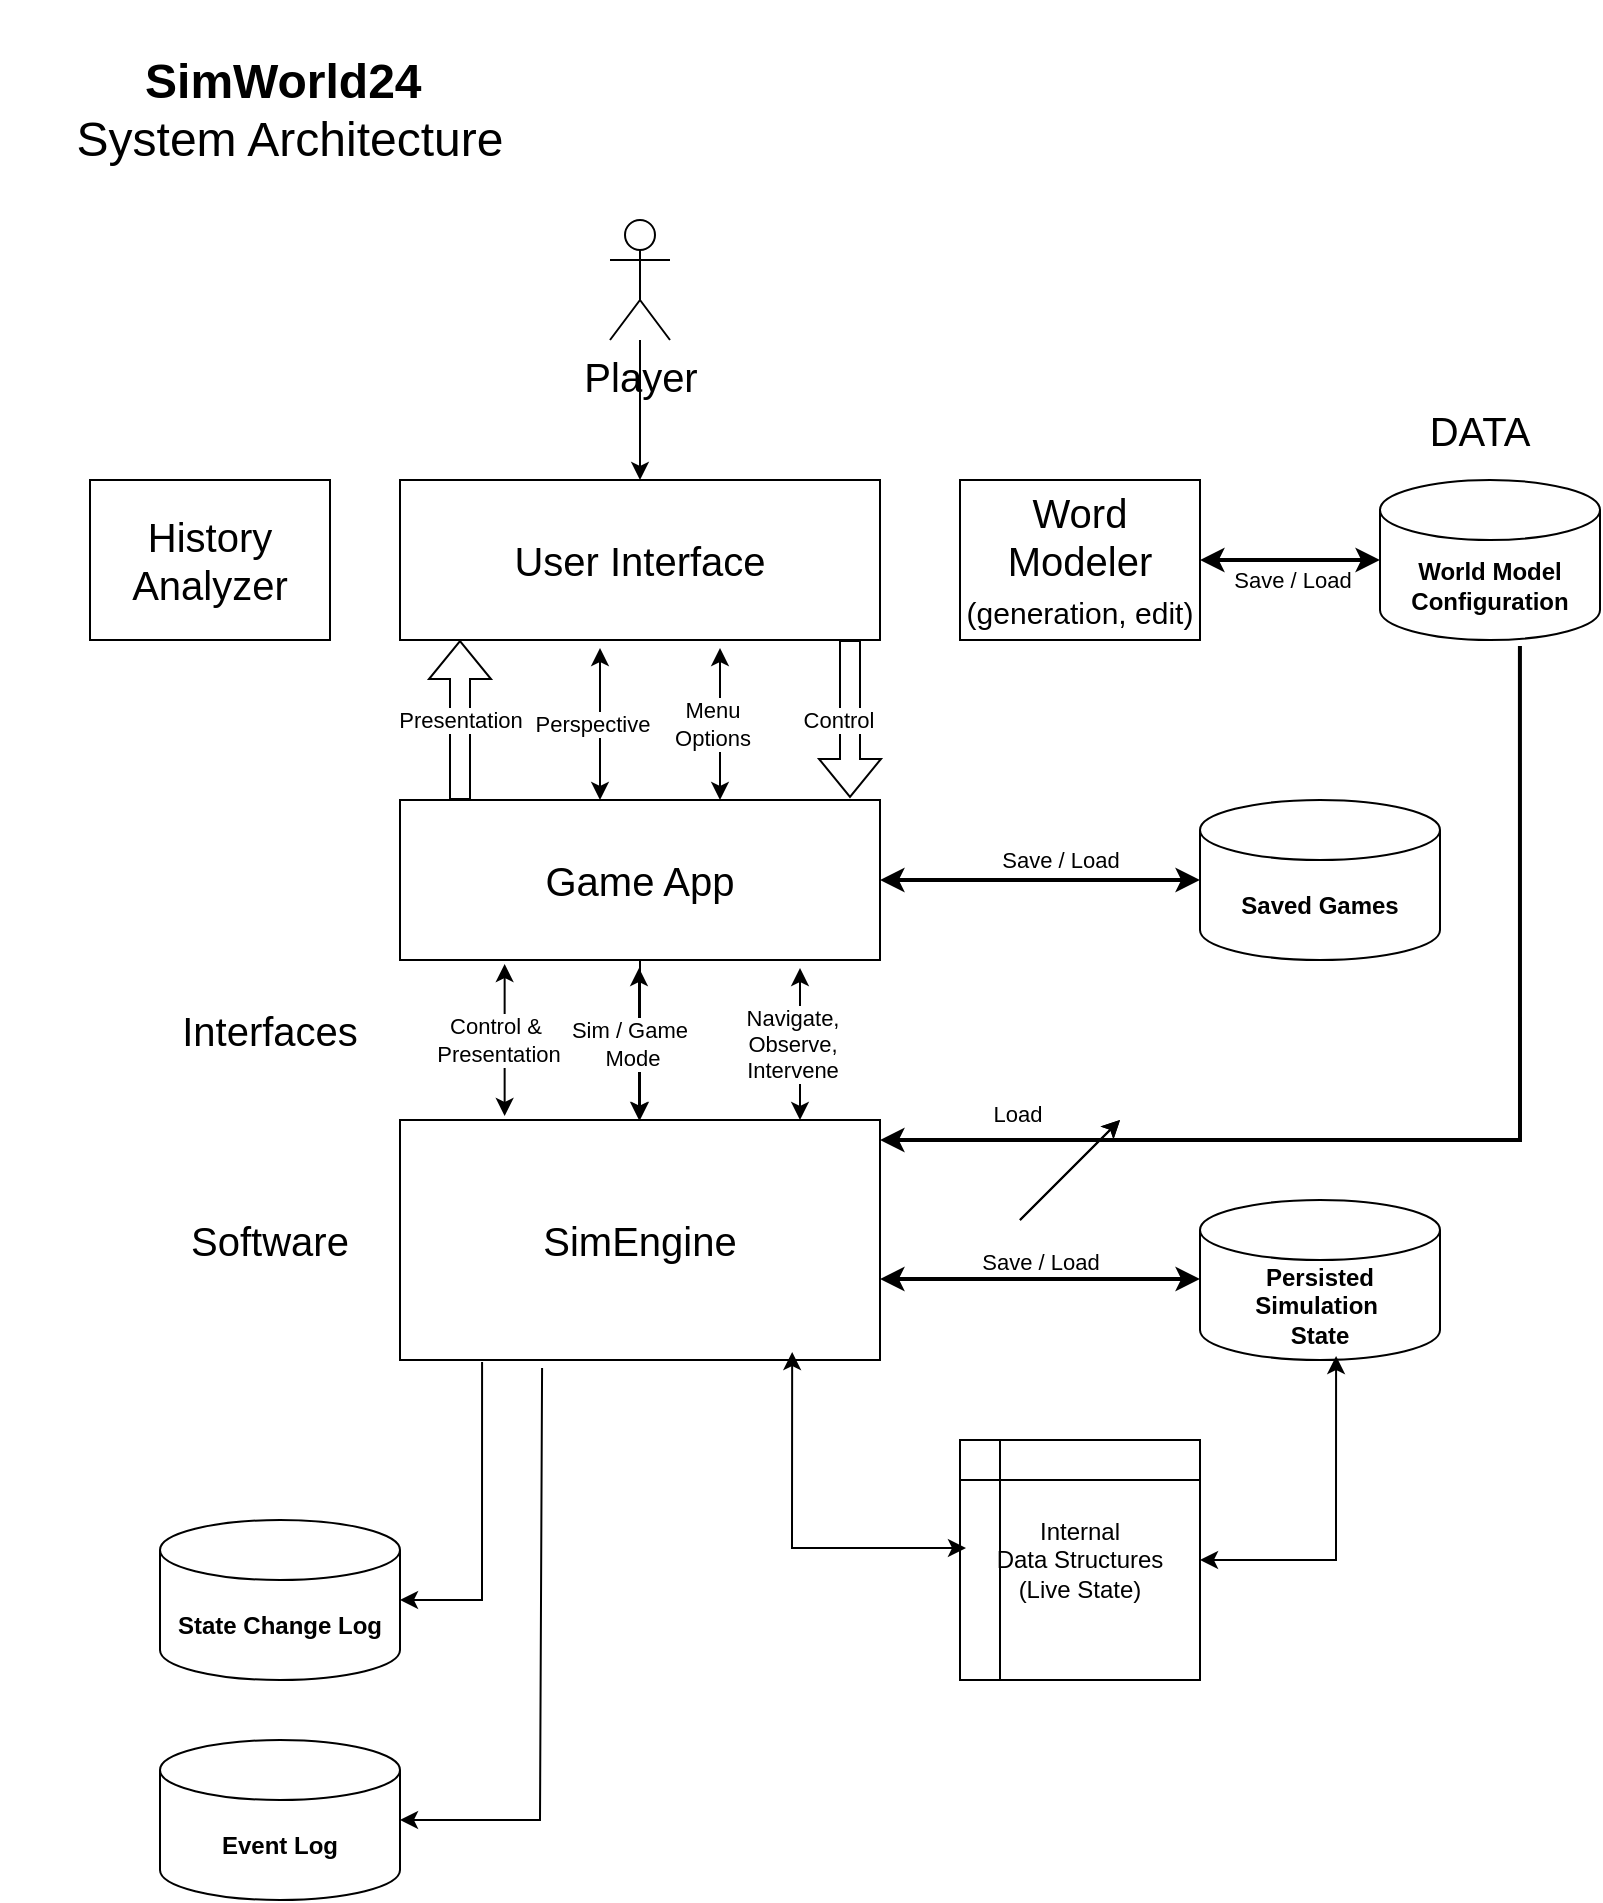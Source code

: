 <mxfile version="24.8.2">
  <diagram name="Page-1" id="v4B5kp2a3wThJGpyLibA">
    <mxGraphModel dx="1426" dy="747" grid="1" gridSize="10" guides="1" tooltips="1" connect="1" arrows="1" fold="1" page="1" pageScale="1" pageWidth="850" pageHeight="1100" math="0" shadow="0">
      <root>
        <mxCell id="0" />
        <mxCell id="1" parent="0" />
        <mxCell id="eeeyzdLkQL6xJkcmhthS-1" value="&lt;b style=&quot;font-size: 24px;&quot;&gt;SimWorld24&amp;nbsp;&lt;/b&gt;&lt;div style=&quot;font-size: 24px;&quot;&gt;System Architecture&lt;/div&gt;" style="text;strokeColor=none;align=center;fillColor=none;html=1;verticalAlign=middle;whiteSpace=wrap;rounded=0;fontSize=24;" vertex="1" parent="1">
          <mxGeometry width="290" height="110" as="geometry" />
        </mxCell>
        <mxCell id="eeeyzdLkQL6xJkcmhthS-2" value="SimEngine" style="rounded=0;whiteSpace=wrap;html=1;fontSize=20;" vertex="1" parent="1">
          <mxGeometry x="200" y="560" width="240" height="120" as="geometry" />
        </mxCell>
        <mxCell id="eeeyzdLkQL6xJkcmhthS-31" value="" style="edgeStyle=orthogonalEdgeStyle;rounded=0;orthogonalLoop=1;jettySize=auto;html=1;" edge="1" parent="1" source="eeeyzdLkQL6xJkcmhthS-3" target="eeeyzdLkQL6xJkcmhthS-13">
          <mxGeometry relative="1" as="geometry" />
        </mxCell>
        <mxCell id="eeeyzdLkQL6xJkcmhthS-3" value="&lt;font style=&quot;font-size: 20px;&quot;&gt;Player&lt;/font&gt;" style="shape=umlActor;verticalLabelPosition=bottom;verticalAlign=top;html=1;outlineConnect=0;" vertex="1" parent="1">
          <mxGeometry x="305" y="110" width="30" height="60" as="geometry" />
        </mxCell>
        <mxCell id="eeeyzdLkQL6xJkcmhthS-40" value="" style="edgeStyle=orthogonalEdgeStyle;rounded=0;orthogonalLoop=1;jettySize=auto;html=1;" edge="1" parent="1" source="eeeyzdLkQL6xJkcmhthS-5" target="eeeyzdLkQL6xJkcmhthS-2">
          <mxGeometry relative="1" as="geometry" />
        </mxCell>
        <mxCell id="eeeyzdLkQL6xJkcmhthS-5" value="Game App" style="rounded=0;whiteSpace=wrap;html=1;fontSize=20;" vertex="1" parent="1">
          <mxGeometry x="200" y="400" width="240" height="80" as="geometry" />
        </mxCell>
        <mxCell id="eeeyzdLkQL6xJkcmhthS-6" value="" style="endArrow=classic;startArrow=classic;html=1;rounded=0;entryX=0.218;entryY=1.025;entryDx=0;entryDy=0;exitX=0.218;exitY=-0.017;exitDx=0;exitDy=0;exitPerimeter=0;entryPerimeter=0;" edge="1" parent="1" source="eeeyzdLkQL6xJkcmhthS-2" target="eeeyzdLkQL6xJkcmhthS-5">
          <mxGeometry width="50" height="50" relative="1" as="geometry">
            <mxPoint x="40" y="540" as="sourcePoint" />
            <mxPoint x="90" y="490" as="targetPoint" />
          </mxGeometry>
        </mxCell>
        <mxCell id="eeeyzdLkQL6xJkcmhthS-7" value="Control &amp;amp;&amp;nbsp;&lt;div&gt;Presentation&lt;/div&gt;" style="edgeLabel;html=1;align=center;verticalAlign=middle;resizable=0;points=[];" vertex="1" connectable="0" parent="eeeyzdLkQL6xJkcmhthS-6">
          <mxGeometry x="0.4" y="-1" relative="1" as="geometry">
            <mxPoint x="-5" y="15" as="offset" />
          </mxGeometry>
        </mxCell>
        <mxCell id="eeeyzdLkQL6xJkcmhthS-8" value="Persisted Simulation&amp;nbsp;&lt;div&gt;State&lt;/div&gt;" style="shape=cylinder3;whiteSpace=wrap;html=1;boundedLbl=1;backgroundOutline=1;size=15;fontStyle=1" vertex="1" parent="1">
          <mxGeometry x="600" y="600" width="120" height="80" as="geometry" />
        </mxCell>
        <mxCell id="eeeyzdLkQL6xJkcmhthS-9" value="State Change Log" style="shape=cylinder3;whiteSpace=wrap;html=1;boundedLbl=1;backgroundOutline=1;size=15;fontStyle=1" vertex="1" parent="1">
          <mxGeometry x="80" y="760" width="120" height="80" as="geometry" />
        </mxCell>
        <mxCell id="eeeyzdLkQL6xJkcmhthS-10" value="Saved Games" style="shape=cylinder3;whiteSpace=wrap;html=1;boundedLbl=1;backgroundOutline=1;size=15;fontStyle=1" vertex="1" parent="1">
          <mxGeometry x="600" y="400" width="120" height="80" as="geometry" />
        </mxCell>
        <mxCell id="eeeyzdLkQL6xJkcmhthS-11" value="DATA" style="text;strokeColor=none;align=center;fillColor=none;html=1;verticalAlign=middle;whiteSpace=wrap;rounded=0;fontSize=20;" vertex="1" parent="1">
          <mxGeometry x="710" y="200" width="60" height="30" as="geometry" />
        </mxCell>
        <mxCell id="eeeyzdLkQL6xJkcmhthS-12" value="Interfaces" style="text;strokeColor=none;align=center;fillColor=none;html=1;verticalAlign=middle;whiteSpace=wrap;rounded=0;fontSize=20;" vertex="1" parent="1">
          <mxGeometry x="105" y="500" width="60" height="30" as="geometry" />
        </mxCell>
        <mxCell id="eeeyzdLkQL6xJkcmhthS-13" value="User Interface" style="rounded=0;whiteSpace=wrap;html=1;fontSize=20;" vertex="1" parent="1">
          <mxGeometry x="200" y="240" width="240" height="80" as="geometry" />
        </mxCell>
        <mxCell id="eeeyzdLkQL6xJkcmhthS-14" value="Presentation" style="shape=flexArrow;endArrow=classic;html=1;rounded=0;entryX=0.25;entryY=1;entryDx=0;entryDy=0;exitX=0.25;exitY=0;exitDx=0;exitDy=0;" edge="1" parent="1">
          <mxGeometry width="50" height="50" relative="1" as="geometry">
            <mxPoint x="230" y="400" as="sourcePoint" />
            <mxPoint x="230" y="320" as="targetPoint" />
          </mxGeometry>
        </mxCell>
        <mxCell id="eeeyzdLkQL6xJkcmhthS-15" value="" style="shape=flexArrow;endArrow=classic;html=1;rounded=0;exitX=0.88;exitY=1.013;exitDx=0;exitDy=0;exitPerimeter=0;entryX=0.88;entryY=0;entryDx=0;entryDy=0;entryPerimeter=0;" edge="1" parent="1">
          <mxGeometry width="50" height="50" relative="1" as="geometry">
            <mxPoint x="425.0" y="320.0" as="sourcePoint" />
            <mxPoint x="425.0" y="398.96" as="targetPoint" />
          </mxGeometry>
        </mxCell>
        <mxCell id="eeeyzdLkQL6xJkcmhthS-16" value="Control" style="edgeLabel;html=1;align=center;verticalAlign=middle;resizable=0;points=[];" vertex="1" connectable="0" parent="eeeyzdLkQL6xJkcmhthS-15">
          <mxGeometry x="-0.152" y="6" relative="1" as="geometry">
            <mxPoint x="-12" y="6" as="offset" />
          </mxGeometry>
        </mxCell>
        <mxCell id="eeeyzdLkQL6xJkcmhthS-17" value="World Model Configuration" style="shape=cylinder3;whiteSpace=wrap;html=1;boundedLbl=1;backgroundOutline=1;size=15;fontStyle=1" vertex="1" parent="1">
          <mxGeometry x="690" y="240" width="110" height="80" as="geometry" />
        </mxCell>
        <mxCell id="eeeyzdLkQL6xJkcmhthS-19" value="Word Modeler&lt;div&gt;&lt;font style=&quot;font-size: 15px;&quot;&gt;(generation, edit)&lt;/font&gt;&lt;/div&gt;" style="rounded=0;whiteSpace=wrap;html=1;fontSize=20;" vertex="1" parent="1">
          <mxGeometry x="480" y="240" width="120" height="80" as="geometry" />
        </mxCell>
        <mxCell id="eeeyzdLkQL6xJkcmhthS-20" value="Software" style="text;strokeColor=none;align=center;fillColor=none;html=1;verticalAlign=middle;whiteSpace=wrap;rounded=0;fontSize=20;" vertex="1" parent="1">
          <mxGeometry x="105" y="605" width="60" height="30" as="geometry" />
        </mxCell>
        <mxCell id="eeeyzdLkQL6xJkcmhthS-21" value="" style="endArrow=classic;startArrow=classic;html=1;rounded=0;entryX=0;entryY=0.5;entryDx=0;entryDy=0;entryPerimeter=0;exitX=1;exitY=0.5;exitDx=0;exitDy=0;strokeWidth=2;" edge="1" parent="1" source="eeeyzdLkQL6xJkcmhthS-19" target="eeeyzdLkQL6xJkcmhthS-17">
          <mxGeometry width="50" height="50" relative="1" as="geometry">
            <mxPoint x="510" y="430" as="sourcePoint" />
            <mxPoint x="560" y="380" as="targetPoint" />
          </mxGeometry>
        </mxCell>
        <mxCell id="eeeyzdLkQL6xJkcmhthS-22" value="Save / Load" style="edgeLabel;html=1;align=center;verticalAlign=middle;resizable=0;points=[];" vertex="1" connectable="0" parent="eeeyzdLkQL6xJkcmhthS-21">
          <mxGeometry x="0.225" y="-3" relative="1" as="geometry">
            <mxPoint x="-9" y="7" as="offset" />
          </mxGeometry>
        </mxCell>
        <mxCell id="eeeyzdLkQL6xJkcmhthS-24" value="" style="endArrow=classic;startArrow=classic;html=1;rounded=0;entryX=0;entryY=0.5;entryDx=0;entryDy=0;entryPerimeter=0;strokeWidth=2;" edge="1" parent="1" target="eeeyzdLkQL6xJkcmhthS-10">
          <mxGeometry width="50" height="50" relative="1" as="geometry">
            <mxPoint x="440" y="440" as="sourcePoint" />
            <mxPoint x="520" y="439.5" as="targetPoint" />
          </mxGeometry>
        </mxCell>
        <mxCell id="eeeyzdLkQL6xJkcmhthS-25" value="Save / Load" style="edgeLabel;html=1;align=center;verticalAlign=middle;resizable=0;points=[];" vertex="1" connectable="0" parent="eeeyzdLkQL6xJkcmhthS-24">
          <mxGeometry x="0.225" y="-3" relative="1" as="geometry">
            <mxPoint x="-8" y="-13" as="offset" />
          </mxGeometry>
        </mxCell>
        <mxCell id="eeeyzdLkQL6xJkcmhthS-27" value="" style="endArrow=classic;startArrow=classic;html=1;rounded=0;entryX=0;entryY=0.5;entryDx=0;entryDy=0;entryPerimeter=0;strokeWidth=2;" edge="1" parent="1">
          <mxGeometry width="50" height="50" relative="1" as="geometry">
            <mxPoint x="440" y="639.5" as="sourcePoint" />
            <mxPoint x="600" y="639.5" as="targetPoint" />
          </mxGeometry>
        </mxCell>
        <mxCell id="eeeyzdLkQL6xJkcmhthS-28" value="Save / Load" style="edgeLabel;html=1;align=center;verticalAlign=middle;resizable=0;points=[];" vertex="1" connectable="0" parent="eeeyzdLkQL6xJkcmhthS-27">
          <mxGeometry x="0.225" y="-3" relative="1" as="geometry">
            <mxPoint x="-18" y="-12" as="offset" />
          </mxGeometry>
        </mxCell>
        <mxCell id="eeeyzdLkQL6xJkcmhthS-29" value="" style="endArrow=classic;html=1;rounded=0;exitX=0.636;exitY=1.038;exitDx=0;exitDy=0;exitPerimeter=0;strokeWidth=2;" edge="1" parent="1" source="eeeyzdLkQL6xJkcmhthS-17">
          <mxGeometry width="50" height="50" relative="1" as="geometry">
            <mxPoint x="780" y="440" as="sourcePoint" />
            <mxPoint x="440" y="570" as="targetPoint" />
            <Array as="points">
              <mxPoint x="760" y="570" />
            </Array>
          </mxGeometry>
        </mxCell>
        <mxCell id="eeeyzdLkQL6xJkcmhthS-30" value="Load&amp;nbsp;" style="edgeLabel;html=1;align=center;verticalAlign=middle;resizable=0;points=[];" vertex="1" connectable="0" parent="eeeyzdLkQL6xJkcmhthS-29">
          <mxGeometry x="0.453" relative="1" as="geometry">
            <mxPoint x="-85" y="-13" as="offset" />
          </mxGeometry>
        </mxCell>
        <mxCell id="eeeyzdLkQL6xJkcmhthS-36" value="" style="endArrow=classic;startArrow=classic;html=1;rounded=0;entryX=0.218;entryY=1.025;entryDx=0;entryDy=0;exitX=0.218;exitY=-0.017;exitDx=0;exitDy=0;exitPerimeter=0;entryPerimeter=0;" edge="1" parent="1">
          <mxGeometry width="50" height="50" relative="1" as="geometry">
            <mxPoint x="319.5" y="560" as="sourcePoint" />
            <mxPoint x="319.5" y="484" as="targetPoint" />
          </mxGeometry>
        </mxCell>
        <mxCell id="eeeyzdLkQL6xJkcmhthS-37" value="Sim / Game&amp;nbsp;&lt;div&gt;Mode&lt;/div&gt;" style="edgeLabel;html=1;align=center;verticalAlign=middle;resizable=0;points=[];" vertex="1" connectable="0" parent="eeeyzdLkQL6xJkcmhthS-36">
          <mxGeometry x="0.4" y="-1" relative="1" as="geometry">
            <mxPoint x="-5" y="15" as="offset" />
          </mxGeometry>
        </mxCell>
        <mxCell id="eeeyzdLkQL6xJkcmhthS-38" value="" style="endArrow=classic;startArrow=classic;html=1;rounded=0;entryX=0.218;entryY=1.025;entryDx=0;entryDy=0;exitX=0.218;exitY=-0.017;exitDx=0;exitDy=0;exitPerimeter=0;entryPerimeter=0;" edge="1" parent="1">
          <mxGeometry width="50" height="50" relative="1" as="geometry">
            <mxPoint x="400" y="560" as="sourcePoint" />
            <mxPoint x="400" y="484" as="targetPoint" />
          </mxGeometry>
        </mxCell>
        <mxCell id="eeeyzdLkQL6xJkcmhthS-39" value="Navigate,&lt;div&gt;Observe,&lt;/div&gt;&lt;div&gt;Intervene&lt;/div&gt;" style="edgeLabel;html=1;align=center;verticalAlign=middle;resizable=0;points=[];" vertex="1" connectable="0" parent="eeeyzdLkQL6xJkcmhthS-38">
          <mxGeometry x="0.4" y="-1" relative="1" as="geometry">
            <mxPoint x="-5" y="15" as="offset" />
          </mxGeometry>
        </mxCell>
        <mxCell id="eeeyzdLkQL6xJkcmhthS-41" value="" style="endArrow=classic;startArrow=classic;html=1;rounded=0;entryX=0.218;entryY=1.025;entryDx=0;entryDy=0;exitX=0.218;exitY=-0.017;exitDx=0;exitDy=0;exitPerimeter=0;entryPerimeter=0;" edge="1" parent="1">
          <mxGeometry width="50" height="50" relative="1" as="geometry">
            <mxPoint x="300" y="400" as="sourcePoint" />
            <mxPoint x="300" y="324" as="targetPoint" />
          </mxGeometry>
        </mxCell>
        <mxCell id="eeeyzdLkQL6xJkcmhthS-42" value="Perspective" style="edgeLabel;html=1;align=center;verticalAlign=middle;resizable=0;points=[];" vertex="1" connectable="0" parent="eeeyzdLkQL6xJkcmhthS-41">
          <mxGeometry x="0.4" y="-1" relative="1" as="geometry">
            <mxPoint x="-5" y="15" as="offset" />
          </mxGeometry>
        </mxCell>
        <mxCell id="eeeyzdLkQL6xJkcmhthS-43" value="" style="endArrow=classic;startArrow=classic;html=1;rounded=0;entryX=0.218;entryY=1.025;entryDx=0;entryDy=0;exitX=0.218;exitY=-0.017;exitDx=0;exitDy=0;exitPerimeter=0;entryPerimeter=0;" edge="1" parent="1">
          <mxGeometry width="50" height="50" relative="1" as="geometry">
            <mxPoint x="360" y="400" as="sourcePoint" />
            <mxPoint x="360" y="324" as="targetPoint" />
          </mxGeometry>
        </mxCell>
        <mxCell id="eeeyzdLkQL6xJkcmhthS-44" value="Menu&lt;div&gt;Options&lt;/div&gt;" style="edgeLabel;html=1;align=center;verticalAlign=middle;resizable=0;points=[];" vertex="1" connectable="0" parent="eeeyzdLkQL6xJkcmhthS-43">
          <mxGeometry x="0.4" y="-1" relative="1" as="geometry">
            <mxPoint x="-5" y="15" as="offset" />
          </mxGeometry>
        </mxCell>
        <mxCell id="eeeyzdLkQL6xJkcmhthS-45" value="Event Log" style="shape=cylinder3;whiteSpace=wrap;html=1;boundedLbl=1;backgroundOutline=1;size=15;fontStyle=1" vertex="1" parent="1">
          <mxGeometry x="80" y="870" width="120" height="80" as="geometry" />
        </mxCell>
        <mxCell id="eeeyzdLkQL6xJkcmhthS-46" value="" style="endArrow=classic;html=1;rounded=0;" edge="1" parent="1">
          <mxGeometry width="50" height="50" relative="1" as="geometry">
            <mxPoint x="510" y="610" as="sourcePoint" />
            <mxPoint x="560" y="560" as="targetPoint" />
          </mxGeometry>
        </mxCell>
        <mxCell id="eeeyzdLkQL6xJkcmhthS-47" value="" style="endArrow=classic;html=1;rounded=0;" edge="1" parent="1">
          <mxGeometry width="50" height="50" relative="1" as="geometry">
            <mxPoint x="510" y="610" as="sourcePoint" />
            <mxPoint x="560" y="560" as="targetPoint" />
          </mxGeometry>
        </mxCell>
        <mxCell id="eeeyzdLkQL6xJkcmhthS-48" value="" style="endArrow=classic;html=1;rounded=0;exitX=0.171;exitY=1.008;exitDx=0;exitDy=0;exitPerimeter=0;entryX=1;entryY=0.5;entryDx=0;entryDy=0;entryPerimeter=0;" edge="1" parent="1" source="eeeyzdLkQL6xJkcmhthS-2" target="eeeyzdLkQL6xJkcmhthS-9">
          <mxGeometry width="50" height="50" relative="1" as="geometry">
            <mxPoint x="340" y="780" as="sourcePoint" />
            <mxPoint x="390" y="730" as="targetPoint" />
            <Array as="points">
              <mxPoint x="241" y="800" />
            </Array>
          </mxGeometry>
        </mxCell>
        <mxCell id="eeeyzdLkQL6xJkcmhthS-50" value="" style="endArrow=classic;html=1;rounded=0;exitX=0.296;exitY=1.033;exitDx=0;exitDy=0;exitPerimeter=0;entryX=1;entryY=0.5;entryDx=0;entryDy=0;entryPerimeter=0;" edge="1" parent="1" source="eeeyzdLkQL6xJkcmhthS-2" target="eeeyzdLkQL6xJkcmhthS-45">
          <mxGeometry width="50" height="50" relative="1" as="geometry">
            <mxPoint x="251" y="691" as="sourcePoint" />
            <mxPoint x="210" y="810" as="targetPoint" />
            <Array as="points">
              <mxPoint x="270" y="910" />
            </Array>
          </mxGeometry>
        </mxCell>
        <mxCell id="eeeyzdLkQL6xJkcmhthS-51" value="Internal&lt;div&gt;Data Structures&lt;/div&gt;&lt;div&gt;(Live State)&lt;/div&gt;" style="shape=internalStorage;whiteSpace=wrap;html=1;backgroundOutline=1;" vertex="1" parent="1">
          <mxGeometry x="480" y="720" width="120" height="120" as="geometry" />
        </mxCell>
        <mxCell id="eeeyzdLkQL6xJkcmhthS-52" value="History Analyzer" style="rounded=0;whiteSpace=wrap;html=1;fontSize=20;" vertex="1" parent="1">
          <mxGeometry x="45" y="240" width="120" height="80" as="geometry" />
        </mxCell>
        <mxCell id="eeeyzdLkQL6xJkcmhthS-53" value="" style="endArrow=classic;startArrow=classic;html=1;rounded=0;exitX=0.025;exitY=0.45;exitDx=0;exitDy=0;exitPerimeter=0;entryX=0.817;entryY=0.967;entryDx=0;entryDy=0;entryPerimeter=0;" edge="1" parent="1" source="eeeyzdLkQL6xJkcmhthS-51" target="eeeyzdLkQL6xJkcmhthS-2">
          <mxGeometry width="50" height="50" relative="1" as="geometry">
            <mxPoint x="570" y="780" as="sourcePoint" />
            <mxPoint x="400" y="690" as="targetPoint" />
            <Array as="points">
              <mxPoint x="396" y="774" />
            </Array>
          </mxGeometry>
        </mxCell>
        <mxCell id="eeeyzdLkQL6xJkcmhthS-54" value="" style="endArrow=classic;startArrow=classic;html=1;rounded=0;exitX=0.567;exitY=0.975;exitDx=0;exitDy=0;exitPerimeter=0;entryX=1;entryY=0.5;entryDx=0;entryDy=0;" edge="1" parent="1" source="eeeyzdLkQL6xJkcmhthS-8" target="eeeyzdLkQL6xJkcmhthS-51">
          <mxGeometry width="50" height="50" relative="1" as="geometry">
            <mxPoint x="747" y="818" as="sourcePoint" />
            <mxPoint x="660" y="720" as="targetPoint" />
            <Array as="points">
              <mxPoint x="668" y="780" />
            </Array>
          </mxGeometry>
        </mxCell>
      </root>
    </mxGraphModel>
  </diagram>
</mxfile>
